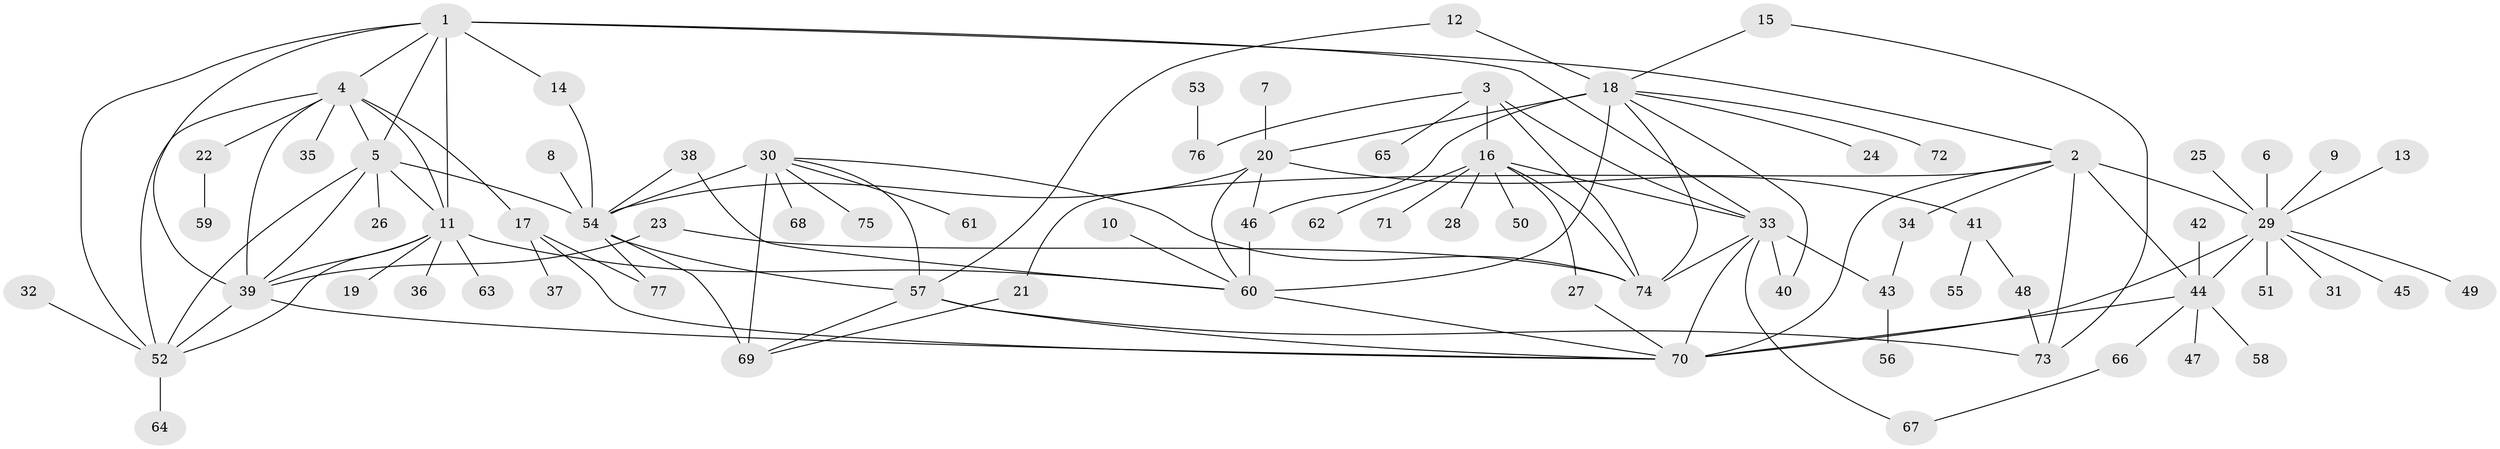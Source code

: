 // original degree distribution, {6: 0.03937007874015748, 9: 0.05511811023622047, 11: 0.015748031496062992, 5: 0.015748031496062992, 7: 0.023622047244094488, 10: 0.06299212598425197, 8: 0.03937007874015748, 1: 0.5275590551181102, 2: 0.1889763779527559, 3: 0.023622047244094488, 4: 0.007874015748031496}
// Generated by graph-tools (version 1.1) at 2025/37/03/04/25 23:37:30]
// undirected, 77 vertices, 119 edges
graph export_dot {
  node [color=gray90,style=filled];
  1;
  2;
  3;
  4;
  5;
  6;
  7;
  8;
  9;
  10;
  11;
  12;
  13;
  14;
  15;
  16;
  17;
  18;
  19;
  20;
  21;
  22;
  23;
  24;
  25;
  26;
  27;
  28;
  29;
  30;
  31;
  32;
  33;
  34;
  35;
  36;
  37;
  38;
  39;
  40;
  41;
  42;
  43;
  44;
  45;
  46;
  47;
  48;
  49;
  50;
  51;
  52;
  53;
  54;
  55;
  56;
  57;
  58;
  59;
  60;
  61;
  62;
  63;
  64;
  65;
  66;
  67;
  68;
  69;
  70;
  71;
  72;
  73;
  74;
  75;
  76;
  77;
  1 -- 2 [weight=1.0];
  1 -- 4 [weight=1.0];
  1 -- 5 [weight=1.0];
  1 -- 11 [weight=1.0];
  1 -- 14 [weight=1.0];
  1 -- 33 [weight=1.0];
  1 -- 39 [weight=1.0];
  1 -- 52 [weight=1.0];
  2 -- 21 [weight=1.0];
  2 -- 29 [weight=2.0];
  2 -- 34 [weight=1.0];
  2 -- 44 [weight=2.0];
  2 -- 70 [weight=1.0];
  2 -- 73 [weight=1.0];
  3 -- 16 [weight=2.0];
  3 -- 33 [weight=2.0];
  3 -- 65 [weight=1.0];
  3 -- 74 [weight=1.0];
  3 -- 76 [weight=1.0];
  4 -- 5 [weight=1.0];
  4 -- 11 [weight=1.0];
  4 -- 17 [weight=1.0];
  4 -- 22 [weight=1.0];
  4 -- 35 [weight=1.0];
  4 -- 39 [weight=1.0];
  4 -- 52 [weight=1.0];
  5 -- 11 [weight=1.0];
  5 -- 26 [weight=1.0];
  5 -- 39 [weight=1.0];
  5 -- 52 [weight=1.0];
  5 -- 54 [weight=1.0];
  6 -- 29 [weight=1.0];
  7 -- 20 [weight=1.0];
  8 -- 54 [weight=1.0];
  9 -- 29 [weight=1.0];
  10 -- 60 [weight=1.0];
  11 -- 19 [weight=1.0];
  11 -- 36 [weight=1.0];
  11 -- 39 [weight=1.0];
  11 -- 52 [weight=1.0];
  11 -- 60 [weight=1.0];
  11 -- 63 [weight=1.0];
  12 -- 18 [weight=1.0];
  12 -- 57 [weight=1.0];
  13 -- 29 [weight=1.0];
  14 -- 54 [weight=1.0];
  15 -- 18 [weight=1.0];
  15 -- 73 [weight=1.0];
  16 -- 27 [weight=1.0];
  16 -- 28 [weight=1.0];
  16 -- 33 [weight=4.0];
  16 -- 50 [weight=1.0];
  16 -- 62 [weight=1.0];
  16 -- 71 [weight=1.0];
  16 -- 74 [weight=2.0];
  17 -- 37 [weight=1.0];
  17 -- 70 [weight=1.0];
  17 -- 77 [weight=1.0];
  18 -- 20 [weight=2.0];
  18 -- 24 [weight=1.0];
  18 -- 40 [weight=1.0];
  18 -- 46 [weight=4.0];
  18 -- 60 [weight=2.0];
  18 -- 72 [weight=1.0];
  18 -- 74 [weight=1.0];
  20 -- 41 [weight=1.0];
  20 -- 46 [weight=2.0];
  20 -- 54 [weight=1.0];
  20 -- 60 [weight=1.0];
  21 -- 69 [weight=1.0];
  22 -- 59 [weight=1.0];
  23 -- 39 [weight=1.0];
  23 -- 74 [weight=1.0];
  25 -- 29 [weight=1.0];
  27 -- 70 [weight=1.0];
  29 -- 31 [weight=1.0];
  29 -- 44 [weight=4.0];
  29 -- 45 [weight=1.0];
  29 -- 49 [weight=1.0];
  29 -- 51 [weight=1.0];
  29 -- 70 [weight=2.0];
  30 -- 54 [weight=4.0];
  30 -- 57 [weight=2.0];
  30 -- 61 [weight=1.0];
  30 -- 68 [weight=1.0];
  30 -- 69 [weight=2.0];
  30 -- 74 [weight=1.0];
  30 -- 75 [weight=1.0];
  32 -- 52 [weight=1.0];
  33 -- 40 [weight=1.0];
  33 -- 43 [weight=1.0];
  33 -- 67 [weight=1.0];
  33 -- 70 [weight=1.0];
  33 -- 74 [weight=2.0];
  34 -- 43 [weight=1.0];
  38 -- 54 [weight=1.0];
  38 -- 60 [weight=1.0];
  39 -- 52 [weight=1.0];
  39 -- 70 [weight=1.0];
  41 -- 48 [weight=1.0];
  41 -- 55 [weight=1.0];
  42 -- 44 [weight=1.0];
  43 -- 56 [weight=1.0];
  44 -- 47 [weight=1.0];
  44 -- 58 [weight=1.0];
  44 -- 66 [weight=1.0];
  44 -- 70 [weight=2.0];
  46 -- 60 [weight=2.0];
  48 -- 73 [weight=1.0];
  52 -- 64 [weight=1.0];
  53 -- 76 [weight=1.0];
  54 -- 57 [weight=2.0];
  54 -- 69 [weight=2.0];
  54 -- 77 [weight=1.0];
  57 -- 69 [weight=1.0];
  57 -- 70 [weight=1.0];
  57 -- 73 [weight=1.0];
  60 -- 70 [weight=1.0];
  66 -- 67 [weight=1.0];
}
